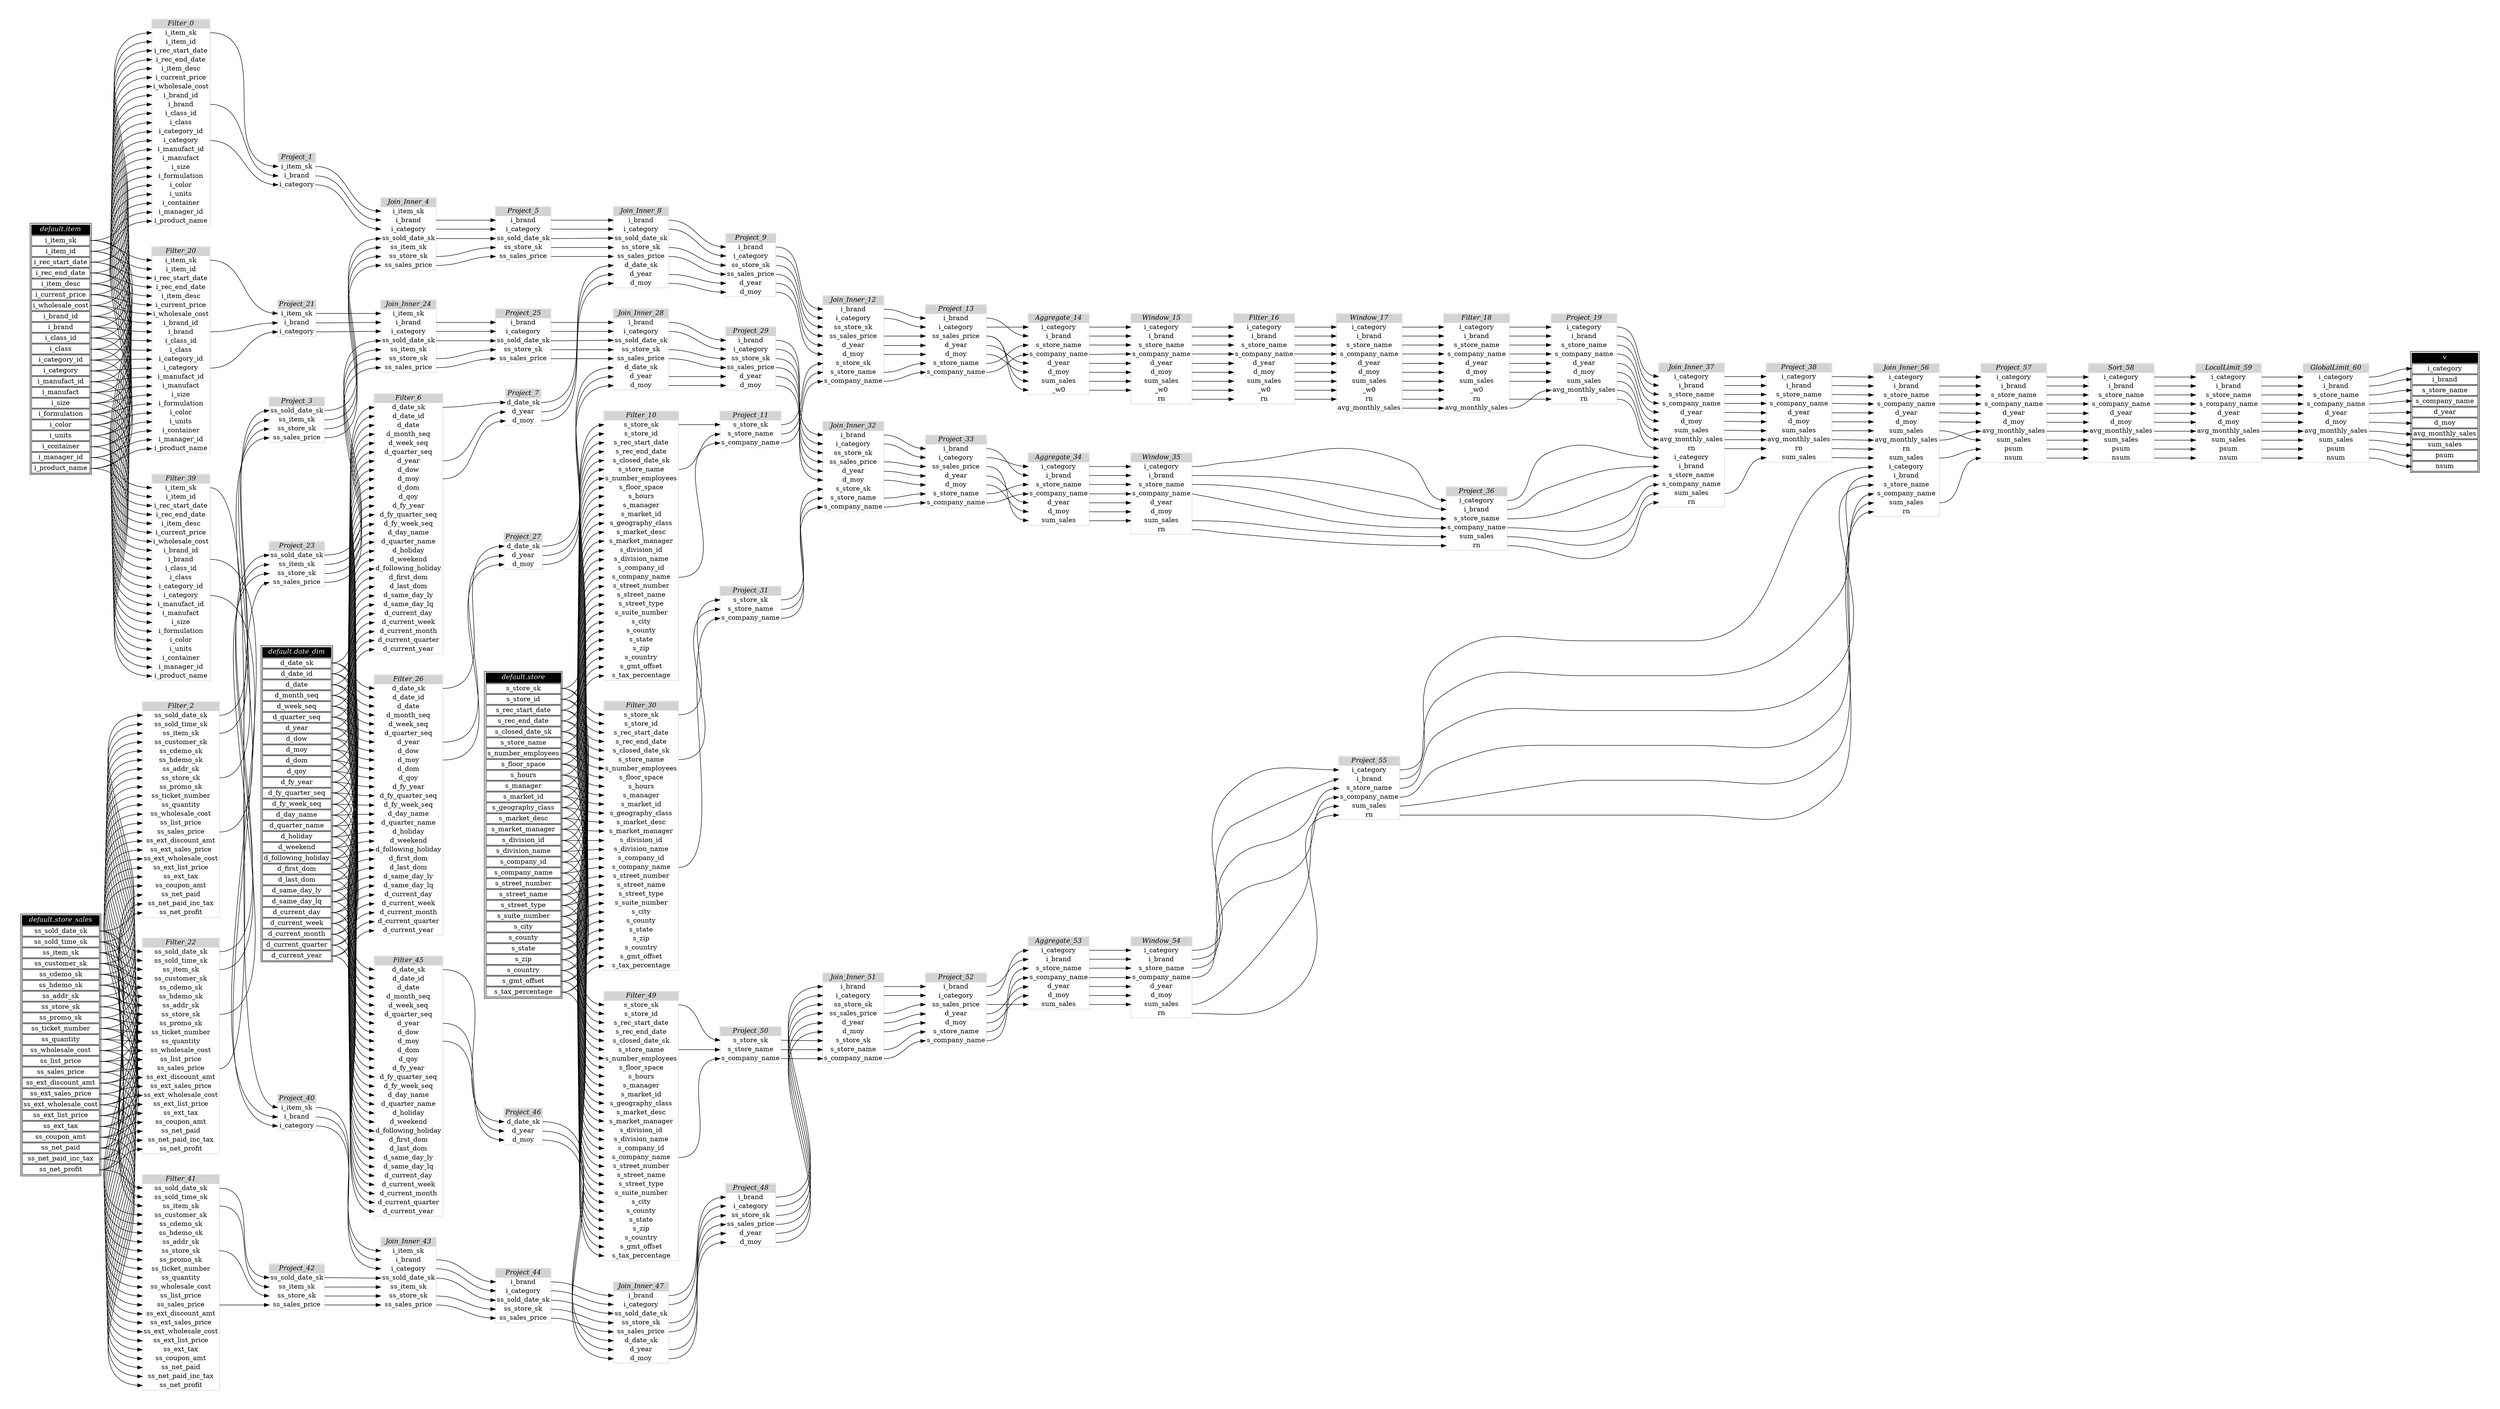 // Automatically generated by TPCDSFlowTestSuite


digraph {
  graph [pad="0.5" nodesep="0.5" ranksep="1" fontname="Helvetica" rankdir=LR];
  node [shape=plaintext]

  
"Aggregate_14" [label=<
<table color="lightgray" border="1" cellborder="0" cellspacing="0">
  <tr><td bgcolor="lightgray" port="nodeName"><i>Aggregate_14</i></td></tr>
  <tr><td port="0">i_category</td></tr>
<tr><td port="1">i_brand</td></tr>
<tr><td port="2">s_store_name</td></tr>
<tr><td port="3">s_company_name</td></tr>
<tr><td port="4">d_year</td></tr>
<tr><td port="5">d_moy</td></tr>
<tr><td port="6">sum_sales</td></tr>
<tr><td port="7">_w0</td></tr>
</table>>];
       

"Aggregate_34" [label=<
<table color="lightgray" border="1" cellborder="0" cellspacing="0">
  <tr><td bgcolor="lightgray" port="nodeName"><i>Aggregate_34</i></td></tr>
  <tr><td port="0">i_category</td></tr>
<tr><td port="1">i_brand</td></tr>
<tr><td port="2">s_store_name</td></tr>
<tr><td port="3">s_company_name</td></tr>
<tr><td port="4">d_year</td></tr>
<tr><td port="5">d_moy</td></tr>
<tr><td port="6">sum_sales</td></tr>
</table>>];
       

"Aggregate_53" [label=<
<table color="lightgray" border="1" cellborder="0" cellspacing="0">
  <tr><td bgcolor="lightgray" port="nodeName"><i>Aggregate_53</i></td></tr>
  <tr><td port="0">i_category</td></tr>
<tr><td port="1">i_brand</td></tr>
<tr><td port="2">s_store_name</td></tr>
<tr><td port="3">s_company_name</td></tr>
<tr><td port="4">d_year</td></tr>
<tr><td port="5">d_moy</td></tr>
<tr><td port="6">sum_sales</td></tr>
</table>>];
       

"Filter_0" [label=<
<table color="lightgray" border="1" cellborder="0" cellspacing="0">
  <tr><td bgcolor="lightgray" port="nodeName"><i>Filter_0</i></td></tr>
  <tr><td port="0">i_item_sk</td></tr>
<tr><td port="1">i_item_id</td></tr>
<tr><td port="2">i_rec_start_date</td></tr>
<tr><td port="3">i_rec_end_date</td></tr>
<tr><td port="4">i_item_desc</td></tr>
<tr><td port="5">i_current_price</td></tr>
<tr><td port="6">i_wholesale_cost</td></tr>
<tr><td port="7">i_brand_id</td></tr>
<tr><td port="8">i_brand</td></tr>
<tr><td port="9">i_class_id</td></tr>
<tr><td port="10">i_class</td></tr>
<tr><td port="11">i_category_id</td></tr>
<tr><td port="12">i_category</td></tr>
<tr><td port="13">i_manufact_id</td></tr>
<tr><td port="14">i_manufact</td></tr>
<tr><td port="15">i_size</td></tr>
<tr><td port="16">i_formulation</td></tr>
<tr><td port="17">i_color</td></tr>
<tr><td port="18">i_units</td></tr>
<tr><td port="19">i_container</td></tr>
<tr><td port="20">i_manager_id</td></tr>
<tr><td port="21">i_product_name</td></tr>
</table>>];
       

"Filter_10" [label=<
<table color="lightgray" border="1" cellborder="0" cellspacing="0">
  <tr><td bgcolor="lightgray" port="nodeName"><i>Filter_10</i></td></tr>
  <tr><td port="0">s_store_sk</td></tr>
<tr><td port="1">s_store_id</td></tr>
<tr><td port="2">s_rec_start_date</td></tr>
<tr><td port="3">s_rec_end_date</td></tr>
<tr><td port="4">s_closed_date_sk</td></tr>
<tr><td port="5">s_store_name</td></tr>
<tr><td port="6">s_number_employees</td></tr>
<tr><td port="7">s_floor_space</td></tr>
<tr><td port="8">s_hours</td></tr>
<tr><td port="9">s_manager</td></tr>
<tr><td port="10">s_market_id</td></tr>
<tr><td port="11">s_geography_class</td></tr>
<tr><td port="12">s_market_desc</td></tr>
<tr><td port="13">s_market_manager</td></tr>
<tr><td port="14">s_division_id</td></tr>
<tr><td port="15">s_division_name</td></tr>
<tr><td port="16">s_company_id</td></tr>
<tr><td port="17">s_company_name</td></tr>
<tr><td port="18">s_street_number</td></tr>
<tr><td port="19">s_street_name</td></tr>
<tr><td port="20">s_street_type</td></tr>
<tr><td port="21">s_suite_number</td></tr>
<tr><td port="22">s_city</td></tr>
<tr><td port="23">s_county</td></tr>
<tr><td port="24">s_state</td></tr>
<tr><td port="25">s_zip</td></tr>
<tr><td port="26">s_country</td></tr>
<tr><td port="27">s_gmt_offset</td></tr>
<tr><td port="28">s_tax_percentage</td></tr>
</table>>];
       

"Filter_16" [label=<
<table color="lightgray" border="1" cellborder="0" cellspacing="0">
  <tr><td bgcolor="lightgray" port="nodeName"><i>Filter_16</i></td></tr>
  <tr><td port="0">i_category</td></tr>
<tr><td port="1">i_brand</td></tr>
<tr><td port="2">s_store_name</td></tr>
<tr><td port="3">s_company_name</td></tr>
<tr><td port="4">d_year</td></tr>
<tr><td port="5">d_moy</td></tr>
<tr><td port="6">sum_sales</td></tr>
<tr><td port="7">_w0</td></tr>
<tr><td port="8">rn</td></tr>
</table>>];
       

"Filter_18" [label=<
<table color="lightgray" border="1" cellborder="0" cellspacing="0">
  <tr><td bgcolor="lightgray" port="nodeName"><i>Filter_18</i></td></tr>
  <tr><td port="0">i_category</td></tr>
<tr><td port="1">i_brand</td></tr>
<tr><td port="2">s_store_name</td></tr>
<tr><td port="3">s_company_name</td></tr>
<tr><td port="4">d_year</td></tr>
<tr><td port="5">d_moy</td></tr>
<tr><td port="6">sum_sales</td></tr>
<tr><td port="7">_w0</td></tr>
<tr><td port="8">rn</td></tr>
<tr><td port="9">avg_monthly_sales</td></tr>
</table>>];
       

"Filter_2" [label=<
<table color="lightgray" border="1" cellborder="0" cellspacing="0">
  <tr><td bgcolor="lightgray" port="nodeName"><i>Filter_2</i></td></tr>
  <tr><td port="0">ss_sold_date_sk</td></tr>
<tr><td port="1">ss_sold_time_sk</td></tr>
<tr><td port="2">ss_item_sk</td></tr>
<tr><td port="3">ss_customer_sk</td></tr>
<tr><td port="4">ss_cdemo_sk</td></tr>
<tr><td port="5">ss_hdemo_sk</td></tr>
<tr><td port="6">ss_addr_sk</td></tr>
<tr><td port="7">ss_store_sk</td></tr>
<tr><td port="8">ss_promo_sk</td></tr>
<tr><td port="9">ss_ticket_number</td></tr>
<tr><td port="10">ss_quantity</td></tr>
<tr><td port="11">ss_wholesale_cost</td></tr>
<tr><td port="12">ss_list_price</td></tr>
<tr><td port="13">ss_sales_price</td></tr>
<tr><td port="14">ss_ext_discount_amt</td></tr>
<tr><td port="15">ss_ext_sales_price</td></tr>
<tr><td port="16">ss_ext_wholesale_cost</td></tr>
<tr><td port="17">ss_ext_list_price</td></tr>
<tr><td port="18">ss_ext_tax</td></tr>
<tr><td port="19">ss_coupon_amt</td></tr>
<tr><td port="20">ss_net_paid</td></tr>
<tr><td port="21">ss_net_paid_inc_tax</td></tr>
<tr><td port="22">ss_net_profit</td></tr>
</table>>];
       

"Filter_20" [label=<
<table color="lightgray" border="1" cellborder="0" cellspacing="0">
  <tr><td bgcolor="lightgray" port="nodeName"><i>Filter_20</i></td></tr>
  <tr><td port="0">i_item_sk</td></tr>
<tr><td port="1">i_item_id</td></tr>
<tr><td port="2">i_rec_start_date</td></tr>
<tr><td port="3">i_rec_end_date</td></tr>
<tr><td port="4">i_item_desc</td></tr>
<tr><td port="5">i_current_price</td></tr>
<tr><td port="6">i_wholesale_cost</td></tr>
<tr><td port="7">i_brand_id</td></tr>
<tr><td port="8">i_brand</td></tr>
<tr><td port="9">i_class_id</td></tr>
<tr><td port="10">i_class</td></tr>
<tr><td port="11">i_category_id</td></tr>
<tr><td port="12">i_category</td></tr>
<tr><td port="13">i_manufact_id</td></tr>
<tr><td port="14">i_manufact</td></tr>
<tr><td port="15">i_size</td></tr>
<tr><td port="16">i_formulation</td></tr>
<tr><td port="17">i_color</td></tr>
<tr><td port="18">i_units</td></tr>
<tr><td port="19">i_container</td></tr>
<tr><td port="20">i_manager_id</td></tr>
<tr><td port="21">i_product_name</td></tr>
</table>>];
       

"Filter_22" [label=<
<table color="lightgray" border="1" cellborder="0" cellspacing="0">
  <tr><td bgcolor="lightgray" port="nodeName"><i>Filter_22</i></td></tr>
  <tr><td port="0">ss_sold_date_sk</td></tr>
<tr><td port="1">ss_sold_time_sk</td></tr>
<tr><td port="2">ss_item_sk</td></tr>
<tr><td port="3">ss_customer_sk</td></tr>
<tr><td port="4">ss_cdemo_sk</td></tr>
<tr><td port="5">ss_hdemo_sk</td></tr>
<tr><td port="6">ss_addr_sk</td></tr>
<tr><td port="7">ss_store_sk</td></tr>
<tr><td port="8">ss_promo_sk</td></tr>
<tr><td port="9">ss_ticket_number</td></tr>
<tr><td port="10">ss_quantity</td></tr>
<tr><td port="11">ss_wholesale_cost</td></tr>
<tr><td port="12">ss_list_price</td></tr>
<tr><td port="13">ss_sales_price</td></tr>
<tr><td port="14">ss_ext_discount_amt</td></tr>
<tr><td port="15">ss_ext_sales_price</td></tr>
<tr><td port="16">ss_ext_wholesale_cost</td></tr>
<tr><td port="17">ss_ext_list_price</td></tr>
<tr><td port="18">ss_ext_tax</td></tr>
<tr><td port="19">ss_coupon_amt</td></tr>
<tr><td port="20">ss_net_paid</td></tr>
<tr><td port="21">ss_net_paid_inc_tax</td></tr>
<tr><td port="22">ss_net_profit</td></tr>
</table>>];
       

"Filter_26" [label=<
<table color="lightgray" border="1" cellborder="0" cellspacing="0">
  <tr><td bgcolor="lightgray" port="nodeName"><i>Filter_26</i></td></tr>
  <tr><td port="0">d_date_sk</td></tr>
<tr><td port="1">d_date_id</td></tr>
<tr><td port="2">d_date</td></tr>
<tr><td port="3">d_month_seq</td></tr>
<tr><td port="4">d_week_seq</td></tr>
<tr><td port="5">d_quarter_seq</td></tr>
<tr><td port="6">d_year</td></tr>
<tr><td port="7">d_dow</td></tr>
<tr><td port="8">d_moy</td></tr>
<tr><td port="9">d_dom</td></tr>
<tr><td port="10">d_qoy</td></tr>
<tr><td port="11">d_fy_year</td></tr>
<tr><td port="12">d_fy_quarter_seq</td></tr>
<tr><td port="13">d_fy_week_seq</td></tr>
<tr><td port="14">d_day_name</td></tr>
<tr><td port="15">d_quarter_name</td></tr>
<tr><td port="16">d_holiday</td></tr>
<tr><td port="17">d_weekend</td></tr>
<tr><td port="18">d_following_holiday</td></tr>
<tr><td port="19">d_first_dom</td></tr>
<tr><td port="20">d_last_dom</td></tr>
<tr><td port="21">d_same_day_ly</td></tr>
<tr><td port="22">d_same_day_lq</td></tr>
<tr><td port="23">d_current_day</td></tr>
<tr><td port="24">d_current_week</td></tr>
<tr><td port="25">d_current_month</td></tr>
<tr><td port="26">d_current_quarter</td></tr>
<tr><td port="27">d_current_year</td></tr>
</table>>];
       

"Filter_30" [label=<
<table color="lightgray" border="1" cellborder="0" cellspacing="0">
  <tr><td bgcolor="lightgray" port="nodeName"><i>Filter_30</i></td></tr>
  <tr><td port="0">s_store_sk</td></tr>
<tr><td port="1">s_store_id</td></tr>
<tr><td port="2">s_rec_start_date</td></tr>
<tr><td port="3">s_rec_end_date</td></tr>
<tr><td port="4">s_closed_date_sk</td></tr>
<tr><td port="5">s_store_name</td></tr>
<tr><td port="6">s_number_employees</td></tr>
<tr><td port="7">s_floor_space</td></tr>
<tr><td port="8">s_hours</td></tr>
<tr><td port="9">s_manager</td></tr>
<tr><td port="10">s_market_id</td></tr>
<tr><td port="11">s_geography_class</td></tr>
<tr><td port="12">s_market_desc</td></tr>
<tr><td port="13">s_market_manager</td></tr>
<tr><td port="14">s_division_id</td></tr>
<tr><td port="15">s_division_name</td></tr>
<tr><td port="16">s_company_id</td></tr>
<tr><td port="17">s_company_name</td></tr>
<tr><td port="18">s_street_number</td></tr>
<tr><td port="19">s_street_name</td></tr>
<tr><td port="20">s_street_type</td></tr>
<tr><td port="21">s_suite_number</td></tr>
<tr><td port="22">s_city</td></tr>
<tr><td port="23">s_county</td></tr>
<tr><td port="24">s_state</td></tr>
<tr><td port="25">s_zip</td></tr>
<tr><td port="26">s_country</td></tr>
<tr><td port="27">s_gmt_offset</td></tr>
<tr><td port="28">s_tax_percentage</td></tr>
</table>>];
       

"Filter_39" [label=<
<table color="lightgray" border="1" cellborder="0" cellspacing="0">
  <tr><td bgcolor="lightgray" port="nodeName"><i>Filter_39</i></td></tr>
  <tr><td port="0">i_item_sk</td></tr>
<tr><td port="1">i_item_id</td></tr>
<tr><td port="2">i_rec_start_date</td></tr>
<tr><td port="3">i_rec_end_date</td></tr>
<tr><td port="4">i_item_desc</td></tr>
<tr><td port="5">i_current_price</td></tr>
<tr><td port="6">i_wholesale_cost</td></tr>
<tr><td port="7">i_brand_id</td></tr>
<tr><td port="8">i_brand</td></tr>
<tr><td port="9">i_class_id</td></tr>
<tr><td port="10">i_class</td></tr>
<tr><td port="11">i_category_id</td></tr>
<tr><td port="12">i_category</td></tr>
<tr><td port="13">i_manufact_id</td></tr>
<tr><td port="14">i_manufact</td></tr>
<tr><td port="15">i_size</td></tr>
<tr><td port="16">i_formulation</td></tr>
<tr><td port="17">i_color</td></tr>
<tr><td port="18">i_units</td></tr>
<tr><td port="19">i_container</td></tr>
<tr><td port="20">i_manager_id</td></tr>
<tr><td port="21">i_product_name</td></tr>
</table>>];
       

"Filter_41" [label=<
<table color="lightgray" border="1" cellborder="0" cellspacing="0">
  <tr><td bgcolor="lightgray" port="nodeName"><i>Filter_41</i></td></tr>
  <tr><td port="0">ss_sold_date_sk</td></tr>
<tr><td port="1">ss_sold_time_sk</td></tr>
<tr><td port="2">ss_item_sk</td></tr>
<tr><td port="3">ss_customer_sk</td></tr>
<tr><td port="4">ss_cdemo_sk</td></tr>
<tr><td port="5">ss_hdemo_sk</td></tr>
<tr><td port="6">ss_addr_sk</td></tr>
<tr><td port="7">ss_store_sk</td></tr>
<tr><td port="8">ss_promo_sk</td></tr>
<tr><td port="9">ss_ticket_number</td></tr>
<tr><td port="10">ss_quantity</td></tr>
<tr><td port="11">ss_wholesale_cost</td></tr>
<tr><td port="12">ss_list_price</td></tr>
<tr><td port="13">ss_sales_price</td></tr>
<tr><td port="14">ss_ext_discount_amt</td></tr>
<tr><td port="15">ss_ext_sales_price</td></tr>
<tr><td port="16">ss_ext_wholesale_cost</td></tr>
<tr><td port="17">ss_ext_list_price</td></tr>
<tr><td port="18">ss_ext_tax</td></tr>
<tr><td port="19">ss_coupon_amt</td></tr>
<tr><td port="20">ss_net_paid</td></tr>
<tr><td port="21">ss_net_paid_inc_tax</td></tr>
<tr><td port="22">ss_net_profit</td></tr>
</table>>];
       

"Filter_45" [label=<
<table color="lightgray" border="1" cellborder="0" cellspacing="0">
  <tr><td bgcolor="lightgray" port="nodeName"><i>Filter_45</i></td></tr>
  <tr><td port="0">d_date_sk</td></tr>
<tr><td port="1">d_date_id</td></tr>
<tr><td port="2">d_date</td></tr>
<tr><td port="3">d_month_seq</td></tr>
<tr><td port="4">d_week_seq</td></tr>
<tr><td port="5">d_quarter_seq</td></tr>
<tr><td port="6">d_year</td></tr>
<tr><td port="7">d_dow</td></tr>
<tr><td port="8">d_moy</td></tr>
<tr><td port="9">d_dom</td></tr>
<tr><td port="10">d_qoy</td></tr>
<tr><td port="11">d_fy_year</td></tr>
<tr><td port="12">d_fy_quarter_seq</td></tr>
<tr><td port="13">d_fy_week_seq</td></tr>
<tr><td port="14">d_day_name</td></tr>
<tr><td port="15">d_quarter_name</td></tr>
<tr><td port="16">d_holiday</td></tr>
<tr><td port="17">d_weekend</td></tr>
<tr><td port="18">d_following_holiday</td></tr>
<tr><td port="19">d_first_dom</td></tr>
<tr><td port="20">d_last_dom</td></tr>
<tr><td port="21">d_same_day_ly</td></tr>
<tr><td port="22">d_same_day_lq</td></tr>
<tr><td port="23">d_current_day</td></tr>
<tr><td port="24">d_current_week</td></tr>
<tr><td port="25">d_current_month</td></tr>
<tr><td port="26">d_current_quarter</td></tr>
<tr><td port="27">d_current_year</td></tr>
</table>>];
       

"Filter_49" [label=<
<table color="lightgray" border="1" cellborder="0" cellspacing="0">
  <tr><td bgcolor="lightgray" port="nodeName"><i>Filter_49</i></td></tr>
  <tr><td port="0">s_store_sk</td></tr>
<tr><td port="1">s_store_id</td></tr>
<tr><td port="2">s_rec_start_date</td></tr>
<tr><td port="3">s_rec_end_date</td></tr>
<tr><td port="4">s_closed_date_sk</td></tr>
<tr><td port="5">s_store_name</td></tr>
<tr><td port="6">s_number_employees</td></tr>
<tr><td port="7">s_floor_space</td></tr>
<tr><td port="8">s_hours</td></tr>
<tr><td port="9">s_manager</td></tr>
<tr><td port="10">s_market_id</td></tr>
<tr><td port="11">s_geography_class</td></tr>
<tr><td port="12">s_market_desc</td></tr>
<tr><td port="13">s_market_manager</td></tr>
<tr><td port="14">s_division_id</td></tr>
<tr><td port="15">s_division_name</td></tr>
<tr><td port="16">s_company_id</td></tr>
<tr><td port="17">s_company_name</td></tr>
<tr><td port="18">s_street_number</td></tr>
<tr><td port="19">s_street_name</td></tr>
<tr><td port="20">s_street_type</td></tr>
<tr><td port="21">s_suite_number</td></tr>
<tr><td port="22">s_city</td></tr>
<tr><td port="23">s_county</td></tr>
<tr><td port="24">s_state</td></tr>
<tr><td port="25">s_zip</td></tr>
<tr><td port="26">s_country</td></tr>
<tr><td port="27">s_gmt_offset</td></tr>
<tr><td port="28">s_tax_percentage</td></tr>
</table>>];
       

"Filter_6" [label=<
<table color="lightgray" border="1" cellborder="0" cellspacing="0">
  <tr><td bgcolor="lightgray" port="nodeName"><i>Filter_6</i></td></tr>
  <tr><td port="0">d_date_sk</td></tr>
<tr><td port="1">d_date_id</td></tr>
<tr><td port="2">d_date</td></tr>
<tr><td port="3">d_month_seq</td></tr>
<tr><td port="4">d_week_seq</td></tr>
<tr><td port="5">d_quarter_seq</td></tr>
<tr><td port="6">d_year</td></tr>
<tr><td port="7">d_dow</td></tr>
<tr><td port="8">d_moy</td></tr>
<tr><td port="9">d_dom</td></tr>
<tr><td port="10">d_qoy</td></tr>
<tr><td port="11">d_fy_year</td></tr>
<tr><td port="12">d_fy_quarter_seq</td></tr>
<tr><td port="13">d_fy_week_seq</td></tr>
<tr><td port="14">d_day_name</td></tr>
<tr><td port="15">d_quarter_name</td></tr>
<tr><td port="16">d_holiday</td></tr>
<tr><td port="17">d_weekend</td></tr>
<tr><td port="18">d_following_holiday</td></tr>
<tr><td port="19">d_first_dom</td></tr>
<tr><td port="20">d_last_dom</td></tr>
<tr><td port="21">d_same_day_ly</td></tr>
<tr><td port="22">d_same_day_lq</td></tr>
<tr><td port="23">d_current_day</td></tr>
<tr><td port="24">d_current_week</td></tr>
<tr><td port="25">d_current_month</td></tr>
<tr><td port="26">d_current_quarter</td></tr>
<tr><td port="27">d_current_year</td></tr>
</table>>];
       

"GlobalLimit_60" [label=<
<table color="lightgray" border="1" cellborder="0" cellspacing="0">
  <tr><td bgcolor="lightgray" port="nodeName"><i>GlobalLimit_60</i></td></tr>
  <tr><td port="0">i_category</td></tr>
<tr><td port="1">i_brand</td></tr>
<tr><td port="2">s_store_name</td></tr>
<tr><td port="3">s_company_name</td></tr>
<tr><td port="4">d_year</td></tr>
<tr><td port="5">d_moy</td></tr>
<tr><td port="6">avg_monthly_sales</td></tr>
<tr><td port="7">sum_sales</td></tr>
<tr><td port="8">psum</td></tr>
<tr><td port="9">nsum</td></tr>
</table>>];
       

"Join_Inner_12" [label=<
<table color="lightgray" border="1" cellborder="0" cellspacing="0">
  <tr><td bgcolor="lightgray" port="nodeName"><i>Join_Inner_12</i></td></tr>
  <tr><td port="0">i_brand</td></tr>
<tr><td port="1">i_category</td></tr>
<tr><td port="2">ss_store_sk</td></tr>
<tr><td port="3">ss_sales_price</td></tr>
<tr><td port="4">d_year</td></tr>
<tr><td port="5">d_moy</td></tr>
<tr><td port="6">s_store_sk</td></tr>
<tr><td port="7">s_store_name</td></tr>
<tr><td port="8">s_company_name</td></tr>
</table>>];
       

"Join_Inner_24" [label=<
<table color="lightgray" border="1" cellborder="0" cellspacing="0">
  <tr><td bgcolor="lightgray" port="nodeName"><i>Join_Inner_24</i></td></tr>
  <tr><td port="0">i_item_sk</td></tr>
<tr><td port="1">i_brand</td></tr>
<tr><td port="2">i_category</td></tr>
<tr><td port="3">ss_sold_date_sk</td></tr>
<tr><td port="4">ss_item_sk</td></tr>
<tr><td port="5">ss_store_sk</td></tr>
<tr><td port="6">ss_sales_price</td></tr>
</table>>];
       

"Join_Inner_28" [label=<
<table color="lightgray" border="1" cellborder="0" cellspacing="0">
  <tr><td bgcolor="lightgray" port="nodeName"><i>Join_Inner_28</i></td></tr>
  <tr><td port="0">i_brand</td></tr>
<tr><td port="1">i_category</td></tr>
<tr><td port="2">ss_sold_date_sk</td></tr>
<tr><td port="3">ss_store_sk</td></tr>
<tr><td port="4">ss_sales_price</td></tr>
<tr><td port="5">d_date_sk</td></tr>
<tr><td port="6">d_year</td></tr>
<tr><td port="7">d_moy</td></tr>
</table>>];
       

"Join_Inner_32" [label=<
<table color="lightgray" border="1" cellborder="0" cellspacing="0">
  <tr><td bgcolor="lightgray" port="nodeName"><i>Join_Inner_32</i></td></tr>
  <tr><td port="0">i_brand</td></tr>
<tr><td port="1">i_category</td></tr>
<tr><td port="2">ss_store_sk</td></tr>
<tr><td port="3">ss_sales_price</td></tr>
<tr><td port="4">d_year</td></tr>
<tr><td port="5">d_moy</td></tr>
<tr><td port="6">s_store_sk</td></tr>
<tr><td port="7">s_store_name</td></tr>
<tr><td port="8">s_company_name</td></tr>
</table>>];
       

"Join_Inner_37" [label=<
<table color="lightgray" border="1" cellborder="0" cellspacing="0">
  <tr><td bgcolor="lightgray" port="nodeName"><i>Join_Inner_37</i></td></tr>
  <tr><td port="0">i_category</td></tr>
<tr><td port="1">i_brand</td></tr>
<tr><td port="2">s_store_name</td></tr>
<tr><td port="3">s_company_name</td></tr>
<tr><td port="4">d_year</td></tr>
<tr><td port="5">d_moy</td></tr>
<tr><td port="6">sum_sales</td></tr>
<tr><td port="7">avg_monthly_sales</td></tr>
<tr><td port="8">rn</td></tr>
<tr><td port="9">i_category</td></tr>
<tr><td port="10">i_brand</td></tr>
<tr><td port="11">s_store_name</td></tr>
<tr><td port="12">s_company_name</td></tr>
<tr><td port="13">sum_sales</td></tr>
<tr><td port="14">rn</td></tr>
</table>>];
       

"Join_Inner_4" [label=<
<table color="lightgray" border="1" cellborder="0" cellspacing="0">
  <tr><td bgcolor="lightgray" port="nodeName"><i>Join_Inner_4</i></td></tr>
  <tr><td port="0">i_item_sk</td></tr>
<tr><td port="1">i_brand</td></tr>
<tr><td port="2">i_category</td></tr>
<tr><td port="3">ss_sold_date_sk</td></tr>
<tr><td port="4">ss_item_sk</td></tr>
<tr><td port="5">ss_store_sk</td></tr>
<tr><td port="6">ss_sales_price</td></tr>
</table>>];
       

"Join_Inner_43" [label=<
<table color="lightgray" border="1" cellborder="0" cellspacing="0">
  <tr><td bgcolor="lightgray" port="nodeName"><i>Join_Inner_43</i></td></tr>
  <tr><td port="0">i_item_sk</td></tr>
<tr><td port="1">i_brand</td></tr>
<tr><td port="2">i_category</td></tr>
<tr><td port="3">ss_sold_date_sk</td></tr>
<tr><td port="4">ss_item_sk</td></tr>
<tr><td port="5">ss_store_sk</td></tr>
<tr><td port="6">ss_sales_price</td></tr>
</table>>];
       

"Join_Inner_47" [label=<
<table color="lightgray" border="1" cellborder="0" cellspacing="0">
  <tr><td bgcolor="lightgray" port="nodeName"><i>Join_Inner_47</i></td></tr>
  <tr><td port="0">i_brand</td></tr>
<tr><td port="1">i_category</td></tr>
<tr><td port="2">ss_sold_date_sk</td></tr>
<tr><td port="3">ss_store_sk</td></tr>
<tr><td port="4">ss_sales_price</td></tr>
<tr><td port="5">d_date_sk</td></tr>
<tr><td port="6">d_year</td></tr>
<tr><td port="7">d_moy</td></tr>
</table>>];
       

"Join_Inner_51" [label=<
<table color="lightgray" border="1" cellborder="0" cellspacing="0">
  <tr><td bgcolor="lightgray" port="nodeName"><i>Join_Inner_51</i></td></tr>
  <tr><td port="0">i_brand</td></tr>
<tr><td port="1">i_category</td></tr>
<tr><td port="2">ss_store_sk</td></tr>
<tr><td port="3">ss_sales_price</td></tr>
<tr><td port="4">d_year</td></tr>
<tr><td port="5">d_moy</td></tr>
<tr><td port="6">s_store_sk</td></tr>
<tr><td port="7">s_store_name</td></tr>
<tr><td port="8">s_company_name</td></tr>
</table>>];
       

"Join_Inner_56" [label=<
<table color="lightgray" border="1" cellborder="0" cellspacing="0">
  <tr><td bgcolor="lightgray" port="nodeName"><i>Join_Inner_56</i></td></tr>
  <tr><td port="0">i_category</td></tr>
<tr><td port="1">i_brand</td></tr>
<tr><td port="2">s_store_name</td></tr>
<tr><td port="3">s_company_name</td></tr>
<tr><td port="4">d_year</td></tr>
<tr><td port="5">d_moy</td></tr>
<tr><td port="6">sum_sales</td></tr>
<tr><td port="7">avg_monthly_sales</td></tr>
<tr><td port="8">rn</td></tr>
<tr><td port="9">sum_sales</td></tr>
<tr><td port="10">i_category</td></tr>
<tr><td port="11">i_brand</td></tr>
<tr><td port="12">s_store_name</td></tr>
<tr><td port="13">s_company_name</td></tr>
<tr><td port="14">sum_sales</td></tr>
<tr><td port="15">rn</td></tr>
</table>>];
       

"Join_Inner_8" [label=<
<table color="lightgray" border="1" cellborder="0" cellspacing="0">
  <tr><td bgcolor="lightgray" port="nodeName"><i>Join_Inner_8</i></td></tr>
  <tr><td port="0">i_brand</td></tr>
<tr><td port="1">i_category</td></tr>
<tr><td port="2">ss_sold_date_sk</td></tr>
<tr><td port="3">ss_store_sk</td></tr>
<tr><td port="4">ss_sales_price</td></tr>
<tr><td port="5">d_date_sk</td></tr>
<tr><td port="6">d_year</td></tr>
<tr><td port="7">d_moy</td></tr>
</table>>];
       

"LocalLimit_59" [label=<
<table color="lightgray" border="1" cellborder="0" cellspacing="0">
  <tr><td bgcolor="lightgray" port="nodeName"><i>LocalLimit_59</i></td></tr>
  <tr><td port="0">i_category</td></tr>
<tr><td port="1">i_brand</td></tr>
<tr><td port="2">s_store_name</td></tr>
<tr><td port="3">s_company_name</td></tr>
<tr><td port="4">d_year</td></tr>
<tr><td port="5">d_moy</td></tr>
<tr><td port="6">avg_monthly_sales</td></tr>
<tr><td port="7">sum_sales</td></tr>
<tr><td port="8">psum</td></tr>
<tr><td port="9">nsum</td></tr>
</table>>];
       

"Project_1" [label=<
<table color="lightgray" border="1" cellborder="0" cellspacing="0">
  <tr><td bgcolor="lightgray" port="nodeName"><i>Project_1</i></td></tr>
  <tr><td port="0">i_item_sk</td></tr>
<tr><td port="1">i_brand</td></tr>
<tr><td port="2">i_category</td></tr>
</table>>];
       

"Project_11" [label=<
<table color="lightgray" border="1" cellborder="0" cellspacing="0">
  <tr><td bgcolor="lightgray" port="nodeName"><i>Project_11</i></td></tr>
  <tr><td port="0">s_store_sk</td></tr>
<tr><td port="1">s_store_name</td></tr>
<tr><td port="2">s_company_name</td></tr>
</table>>];
       

"Project_13" [label=<
<table color="lightgray" border="1" cellborder="0" cellspacing="0">
  <tr><td bgcolor="lightgray" port="nodeName"><i>Project_13</i></td></tr>
  <tr><td port="0">i_brand</td></tr>
<tr><td port="1">i_category</td></tr>
<tr><td port="2">ss_sales_price</td></tr>
<tr><td port="3">d_year</td></tr>
<tr><td port="4">d_moy</td></tr>
<tr><td port="5">s_store_name</td></tr>
<tr><td port="6">s_company_name</td></tr>
</table>>];
       

"Project_19" [label=<
<table color="lightgray" border="1" cellborder="0" cellspacing="0">
  <tr><td bgcolor="lightgray" port="nodeName"><i>Project_19</i></td></tr>
  <tr><td port="0">i_category</td></tr>
<tr><td port="1">i_brand</td></tr>
<tr><td port="2">s_store_name</td></tr>
<tr><td port="3">s_company_name</td></tr>
<tr><td port="4">d_year</td></tr>
<tr><td port="5">d_moy</td></tr>
<tr><td port="6">sum_sales</td></tr>
<tr><td port="7">avg_monthly_sales</td></tr>
<tr><td port="8">rn</td></tr>
</table>>];
       

"Project_21" [label=<
<table color="lightgray" border="1" cellborder="0" cellspacing="0">
  <tr><td bgcolor="lightgray" port="nodeName"><i>Project_21</i></td></tr>
  <tr><td port="0">i_item_sk</td></tr>
<tr><td port="1">i_brand</td></tr>
<tr><td port="2">i_category</td></tr>
</table>>];
       

"Project_23" [label=<
<table color="lightgray" border="1" cellborder="0" cellspacing="0">
  <tr><td bgcolor="lightgray" port="nodeName"><i>Project_23</i></td></tr>
  <tr><td port="0">ss_sold_date_sk</td></tr>
<tr><td port="1">ss_item_sk</td></tr>
<tr><td port="2">ss_store_sk</td></tr>
<tr><td port="3">ss_sales_price</td></tr>
</table>>];
       

"Project_25" [label=<
<table color="lightgray" border="1" cellborder="0" cellspacing="0">
  <tr><td bgcolor="lightgray" port="nodeName"><i>Project_25</i></td></tr>
  <tr><td port="0">i_brand</td></tr>
<tr><td port="1">i_category</td></tr>
<tr><td port="2">ss_sold_date_sk</td></tr>
<tr><td port="3">ss_store_sk</td></tr>
<tr><td port="4">ss_sales_price</td></tr>
</table>>];
       

"Project_27" [label=<
<table color="lightgray" border="1" cellborder="0" cellspacing="0">
  <tr><td bgcolor="lightgray" port="nodeName"><i>Project_27</i></td></tr>
  <tr><td port="0">d_date_sk</td></tr>
<tr><td port="1">d_year</td></tr>
<tr><td port="2">d_moy</td></tr>
</table>>];
       

"Project_29" [label=<
<table color="lightgray" border="1" cellborder="0" cellspacing="0">
  <tr><td bgcolor="lightgray" port="nodeName"><i>Project_29</i></td></tr>
  <tr><td port="0">i_brand</td></tr>
<tr><td port="1">i_category</td></tr>
<tr><td port="2">ss_store_sk</td></tr>
<tr><td port="3">ss_sales_price</td></tr>
<tr><td port="4">d_year</td></tr>
<tr><td port="5">d_moy</td></tr>
</table>>];
       

"Project_3" [label=<
<table color="lightgray" border="1" cellborder="0" cellspacing="0">
  <tr><td bgcolor="lightgray" port="nodeName"><i>Project_3</i></td></tr>
  <tr><td port="0">ss_sold_date_sk</td></tr>
<tr><td port="1">ss_item_sk</td></tr>
<tr><td port="2">ss_store_sk</td></tr>
<tr><td port="3">ss_sales_price</td></tr>
</table>>];
       

"Project_31" [label=<
<table color="lightgray" border="1" cellborder="0" cellspacing="0">
  <tr><td bgcolor="lightgray" port="nodeName"><i>Project_31</i></td></tr>
  <tr><td port="0">s_store_sk</td></tr>
<tr><td port="1">s_store_name</td></tr>
<tr><td port="2">s_company_name</td></tr>
</table>>];
       

"Project_33" [label=<
<table color="lightgray" border="1" cellborder="0" cellspacing="0">
  <tr><td bgcolor="lightgray" port="nodeName"><i>Project_33</i></td></tr>
  <tr><td port="0">i_brand</td></tr>
<tr><td port="1">i_category</td></tr>
<tr><td port="2">ss_sales_price</td></tr>
<tr><td port="3">d_year</td></tr>
<tr><td port="4">d_moy</td></tr>
<tr><td port="5">s_store_name</td></tr>
<tr><td port="6">s_company_name</td></tr>
</table>>];
       

"Project_36" [label=<
<table color="lightgray" border="1" cellborder="0" cellspacing="0">
  <tr><td bgcolor="lightgray" port="nodeName"><i>Project_36</i></td></tr>
  <tr><td port="0">i_category</td></tr>
<tr><td port="1">i_brand</td></tr>
<tr><td port="2">s_store_name</td></tr>
<tr><td port="3">s_company_name</td></tr>
<tr><td port="4">sum_sales</td></tr>
<tr><td port="5">rn</td></tr>
</table>>];
       

"Project_38" [label=<
<table color="lightgray" border="1" cellborder="0" cellspacing="0">
  <tr><td bgcolor="lightgray" port="nodeName"><i>Project_38</i></td></tr>
  <tr><td port="0">i_category</td></tr>
<tr><td port="1">i_brand</td></tr>
<tr><td port="2">s_store_name</td></tr>
<tr><td port="3">s_company_name</td></tr>
<tr><td port="4">d_year</td></tr>
<tr><td port="5">d_moy</td></tr>
<tr><td port="6">sum_sales</td></tr>
<tr><td port="7">avg_monthly_sales</td></tr>
<tr><td port="8">rn</td></tr>
<tr><td port="9">sum_sales</td></tr>
</table>>];
       

"Project_40" [label=<
<table color="lightgray" border="1" cellborder="0" cellspacing="0">
  <tr><td bgcolor="lightgray" port="nodeName"><i>Project_40</i></td></tr>
  <tr><td port="0">i_item_sk</td></tr>
<tr><td port="1">i_brand</td></tr>
<tr><td port="2">i_category</td></tr>
</table>>];
       

"Project_42" [label=<
<table color="lightgray" border="1" cellborder="0" cellspacing="0">
  <tr><td bgcolor="lightgray" port="nodeName"><i>Project_42</i></td></tr>
  <tr><td port="0">ss_sold_date_sk</td></tr>
<tr><td port="1">ss_item_sk</td></tr>
<tr><td port="2">ss_store_sk</td></tr>
<tr><td port="3">ss_sales_price</td></tr>
</table>>];
       

"Project_44" [label=<
<table color="lightgray" border="1" cellborder="0" cellspacing="0">
  <tr><td bgcolor="lightgray" port="nodeName"><i>Project_44</i></td></tr>
  <tr><td port="0">i_brand</td></tr>
<tr><td port="1">i_category</td></tr>
<tr><td port="2">ss_sold_date_sk</td></tr>
<tr><td port="3">ss_store_sk</td></tr>
<tr><td port="4">ss_sales_price</td></tr>
</table>>];
       

"Project_46" [label=<
<table color="lightgray" border="1" cellborder="0" cellspacing="0">
  <tr><td bgcolor="lightgray" port="nodeName"><i>Project_46</i></td></tr>
  <tr><td port="0">d_date_sk</td></tr>
<tr><td port="1">d_year</td></tr>
<tr><td port="2">d_moy</td></tr>
</table>>];
       

"Project_48" [label=<
<table color="lightgray" border="1" cellborder="0" cellspacing="0">
  <tr><td bgcolor="lightgray" port="nodeName"><i>Project_48</i></td></tr>
  <tr><td port="0">i_brand</td></tr>
<tr><td port="1">i_category</td></tr>
<tr><td port="2">ss_store_sk</td></tr>
<tr><td port="3">ss_sales_price</td></tr>
<tr><td port="4">d_year</td></tr>
<tr><td port="5">d_moy</td></tr>
</table>>];
       

"Project_5" [label=<
<table color="lightgray" border="1" cellborder="0" cellspacing="0">
  <tr><td bgcolor="lightgray" port="nodeName"><i>Project_5</i></td></tr>
  <tr><td port="0">i_brand</td></tr>
<tr><td port="1">i_category</td></tr>
<tr><td port="2">ss_sold_date_sk</td></tr>
<tr><td port="3">ss_store_sk</td></tr>
<tr><td port="4">ss_sales_price</td></tr>
</table>>];
       

"Project_50" [label=<
<table color="lightgray" border="1" cellborder="0" cellspacing="0">
  <tr><td bgcolor="lightgray" port="nodeName"><i>Project_50</i></td></tr>
  <tr><td port="0">s_store_sk</td></tr>
<tr><td port="1">s_store_name</td></tr>
<tr><td port="2">s_company_name</td></tr>
</table>>];
       

"Project_52" [label=<
<table color="lightgray" border="1" cellborder="0" cellspacing="0">
  <tr><td bgcolor="lightgray" port="nodeName"><i>Project_52</i></td></tr>
  <tr><td port="0">i_brand</td></tr>
<tr><td port="1">i_category</td></tr>
<tr><td port="2">ss_sales_price</td></tr>
<tr><td port="3">d_year</td></tr>
<tr><td port="4">d_moy</td></tr>
<tr><td port="5">s_store_name</td></tr>
<tr><td port="6">s_company_name</td></tr>
</table>>];
       

"Project_55" [label=<
<table color="lightgray" border="1" cellborder="0" cellspacing="0">
  <tr><td bgcolor="lightgray" port="nodeName"><i>Project_55</i></td></tr>
  <tr><td port="0">i_category</td></tr>
<tr><td port="1">i_brand</td></tr>
<tr><td port="2">s_store_name</td></tr>
<tr><td port="3">s_company_name</td></tr>
<tr><td port="4">sum_sales</td></tr>
<tr><td port="5">rn</td></tr>
</table>>];
       

"Project_57" [label=<
<table color="lightgray" border="1" cellborder="0" cellspacing="0">
  <tr><td bgcolor="lightgray" port="nodeName"><i>Project_57</i></td></tr>
  <tr><td port="0">i_category</td></tr>
<tr><td port="1">i_brand</td></tr>
<tr><td port="2">s_store_name</td></tr>
<tr><td port="3">s_company_name</td></tr>
<tr><td port="4">d_year</td></tr>
<tr><td port="5">d_moy</td></tr>
<tr><td port="6">avg_monthly_sales</td></tr>
<tr><td port="7">sum_sales</td></tr>
<tr><td port="8">psum</td></tr>
<tr><td port="9">nsum</td></tr>
</table>>];
       

"Project_7" [label=<
<table color="lightgray" border="1" cellborder="0" cellspacing="0">
  <tr><td bgcolor="lightgray" port="nodeName"><i>Project_7</i></td></tr>
  <tr><td port="0">d_date_sk</td></tr>
<tr><td port="1">d_year</td></tr>
<tr><td port="2">d_moy</td></tr>
</table>>];
       

"Project_9" [label=<
<table color="lightgray" border="1" cellborder="0" cellspacing="0">
  <tr><td bgcolor="lightgray" port="nodeName"><i>Project_9</i></td></tr>
  <tr><td port="0">i_brand</td></tr>
<tr><td port="1">i_category</td></tr>
<tr><td port="2">ss_store_sk</td></tr>
<tr><td port="3">ss_sales_price</td></tr>
<tr><td port="4">d_year</td></tr>
<tr><td port="5">d_moy</td></tr>
</table>>];
       

"Sort_58" [label=<
<table color="lightgray" border="1" cellborder="0" cellspacing="0">
  <tr><td bgcolor="lightgray" port="nodeName"><i>Sort_58</i></td></tr>
  <tr><td port="0">i_category</td></tr>
<tr><td port="1">i_brand</td></tr>
<tr><td port="2">s_store_name</td></tr>
<tr><td port="3">s_company_name</td></tr>
<tr><td port="4">d_year</td></tr>
<tr><td port="5">d_moy</td></tr>
<tr><td port="6">avg_monthly_sales</td></tr>
<tr><td port="7">sum_sales</td></tr>
<tr><td port="8">psum</td></tr>
<tr><td port="9">nsum</td></tr>
</table>>];
       

"Window_15" [label=<
<table color="lightgray" border="1" cellborder="0" cellspacing="0">
  <tr><td bgcolor="lightgray" port="nodeName"><i>Window_15</i></td></tr>
  <tr><td port="0">i_category</td></tr>
<tr><td port="1">i_brand</td></tr>
<tr><td port="2">s_store_name</td></tr>
<tr><td port="3">s_company_name</td></tr>
<tr><td port="4">d_year</td></tr>
<tr><td port="5">d_moy</td></tr>
<tr><td port="6">sum_sales</td></tr>
<tr><td port="7">_w0</td></tr>
<tr><td port="8">rn</td></tr>
</table>>];
       

"Window_17" [label=<
<table color="lightgray" border="1" cellborder="0" cellspacing="0">
  <tr><td bgcolor="lightgray" port="nodeName"><i>Window_17</i></td></tr>
  <tr><td port="0">i_category</td></tr>
<tr><td port="1">i_brand</td></tr>
<tr><td port="2">s_store_name</td></tr>
<tr><td port="3">s_company_name</td></tr>
<tr><td port="4">d_year</td></tr>
<tr><td port="5">d_moy</td></tr>
<tr><td port="6">sum_sales</td></tr>
<tr><td port="7">_w0</td></tr>
<tr><td port="8">rn</td></tr>
<tr><td port="9">avg_monthly_sales</td></tr>
</table>>];
       

"Window_35" [label=<
<table color="lightgray" border="1" cellborder="0" cellspacing="0">
  <tr><td bgcolor="lightgray" port="nodeName"><i>Window_35</i></td></tr>
  <tr><td port="0">i_category</td></tr>
<tr><td port="1">i_brand</td></tr>
<tr><td port="2">s_store_name</td></tr>
<tr><td port="3">s_company_name</td></tr>
<tr><td port="4">d_year</td></tr>
<tr><td port="5">d_moy</td></tr>
<tr><td port="6">sum_sales</td></tr>
<tr><td port="7">rn</td></tr>
</table>>];
       

"Window_54" [label=<
<table color="lightgray" border="1" cellborder="0" cellspacing="0">
  <tr><td bgcolor="lightgray" port="nodeName"><i>Window_54</i></td></tr>
  <tr><td port="0">i_category</td></tr>
<tr><td port="1">i_brand</td></tr>
<tr><td port="2">s_store_name</td></tr>
<tr><td port="3">s_company_name</td></tr>
<tr><td port="4">d_year</td></tr>
<tr><td port="5">d_moy</td></tr>
<tr><td port="6">sum_sales</td></tr>
<tr><td port="7">rn</td></tr>
</table>>];
       

"default.date_dim" [color="black" label=<
<table>
  <tr><td bgcolor="black" port="nodeName"><i><font color="white">default.date_dim</font></i></td></tr>
  <tr><td port="0">d_date_sk</td></tr>
<tr><td port="1">d_date_id</td></tr>
<tr><td port="2">d_date</td></tr>
<tr><td port="3">d_month_seq</td></tr>
<tr><td port="4">d_week_seq</td></tr>
<tr><td port="5">d_quarter_seq</td></tr>
<tr><td port="6">d_year</td></tr>
<tr><td port="7">d_dow</td></tr>
<tr><td port="8">d_moy</td></tr>
<tr><td port="9">d_dom</td></tr>
<tr><td port="10">d_qoy</td></tr>
<tr><td port="11">d_fy_year</td></tr>
<tr><td port="12">d_fy_quarter_seq</td></tr>
<tr><td port="13">d_fy_week_seq</td></tr>
<tr><td port="14">d_day_name</td></tr>
<tr><td port="15">d_quarter_name</td></tr>
<tr><td port="16">d_holiday</td></tr>
<tr><td port="17">d_weekend</td></tr>
<tr><td port="18">d_following_holiday</td></tr>
<tr><td port="19">d_first_dom</td></tr>
<tr><td port="20">d_last_dom</td></tr>
<tr><td port="21">d_same_day_ly</td></tr>
<tr><td port="22">d_same_day_lq</td></tr>
<tr><td port="23">d_current_day</td></tr>
<tr><td port="24">d_current_week</td></tr>
<tr><td port="25">d_current_month</td></tr>
<tr><td port="26">d_current_quarter</td></tr>
<tr><td port="27">d_current_year</td></tr>
</table>>];
       

"default.item" [color="black" label=<
<table>
  <tr><td bgcolor="black" port="nodeName"><i><font color="white">default.item</font></i></td></tr>
  <tr><td port="0">i_item_sk</td></tr>
<tr><td port="1">i_item_id</td></tr>
<tr><td port="2">i_rec_start_date</td></tr>
<tr><td port="3">i_rec_end_date</td></tr>
<tr><td port="4">i_item_desc</td></tr>
<tr><td port="5">i_current_price</td></tr>
<tr><td port="6">i_wholesale_cost</td></tr>
<tr><td port="7">i_brand_id</td></tr>
<tr><td port="8">i_brand</td></tr>
<tr><td port="9">i_class_id</td></tr>
<tr><td port="10">i_class</td></tr>
<tr><td port="11">i_category_id</td></tr>
<tr><td port="12">i_category</td></tr>
<tr><td port="13">i_manufact_id</td></tr>
<tr><td port="14">i_manufact</td></tr>
<tr><td port="15">i_size</td></tr>
<tr><td port="16">i_formulation</td></tr>
<tr><td port="17">i_color</td></tr>
<tr><td port="18">i_units</td></tr>
<tr><td port="19">i_container</td></tr>
<tr><td port="20">i_manager_id</td></tr>
<tr><td port="21">i_product_name</td></tr>
</table>>];
       

"default.store" [color="black" label=<
<table>
  <tr><td bgcolor="black" port="nodeName"><i><font color="white">default.store</font></i></td></tr>
  <tr><td port="0">s_store_sk</td></tr>
<tr><td port="1">s_store_id</td></tr>
<tr><td port="2">s_rec_start_date</td></tr>
<tr><td port="3">s_rec_end_date</td></tr>
<tr><td port="4">s_closed_date_sk</td></tr>
<tr><td port="5">s_store_name</td></tr>
<tr><td port="6">s_number_employees</td></tr>
<tr><td port="7">s_floor_space</td></tr>
<tr><td port="8">s_hours</td></tr>
<tr><td port="9">s_manager</td></tr>
<tr><td port="10">s_market_id</td></tr>
<tr><td port="11">s_geography_class</td></tr>
<tr><td port="12">s_market_desc</td></tr>
<tr><td port="13">s_market_manager</td></tr>
<tr><td port="14">s_division_id</td></tr>
<tr><td port="15">s_division_name</td></tr>
<tr><td port="16">s_company_id</td></tr>
<tr><td port="17">s_company_name</td></tr>
<tr><td port="18">s_street_number</td></tr>
<tr><td port="19">s_street_name</td></tr>
<tr><td port="20">s_street_type</td></tr>
<tr><td port="21">s_suite_number</td></tr>
<tr><td port="22">s_city</td></tr>
<tr><td port="23">s_county</td></tr>
<tr><td port="24">s_state</td></tr>
<tr><td port="25">s_zip</td></tr>
<tr><td port="26">s_country</td></tr>
<tr><td port="27">s_gmt_offset</td></tr>
<tr><td port="28">s_tax_percentage</td></tr>
</table>>];
       

"default.store_sales" [color="black" label=<
<table>
  <tr><td bgcolor="black" port="nodeName"><i><font color="white">default.store_sales</font></i></td></tr>
  <tr><td port="0">ss_sold_date_sk</td></tr>
<tr><td port="1">ss_sold_time_sk</td></tr>
<tr><td port="2">ss_item_sk</td></tr>
<tr><td port="3">ss_customer_sk</td></tr>
<tr><td port="4">ss_cdemo_sk</td></tr>
<tr><td port="5">ss_hdemo_sk</td></tr>
<tr><td port="6">ss_addr_sk</td></tr>
<tr><td port="7">ss_store_sk</td></tr>
<tr><td port="8">ss_promo_sk</td></tr>
<tr><td port="9">ss_ticket_number</td></tr>
<tr><td port="10">ss_quantity</td></tr>
<tr><td port="11">ss_wholesale_cost</td></tr>
<tr><td port="12">ss_list_price</td></tr>
<tr><td port="13">ss_sales_price</td></tr>
<tr><td port="14">ss_ext_discount_amt</td></tr>
<tr><td port="15">ss_ext_sales_price</td></tr>
<tr><td port="16">ss_ext_wholesale_cost</td></tr>
<tr><td port="17">ss_ext_list_price</td></tr>
<tr><td port="18">ss_ext_tax</td></tr>
<tr><td port="19">ss_coupon_amt</td></tr>
<tr><td port="20">ss_net_paid</td></tr>
<tr><td port="21">ss_net_paid_inc_tax</td></tr>
<tr><td port="22">ss_net_profit</td></tr>
</table>>];
       

"v" [color="black" label=<
<table>
  <tr><td bgcolor="black" port="nodeName"><i><font color="white">v</font></i></td></tr>
  <tr><td port="0">i_category</td></tr>
<tr><td port="1">i_brand</td></tr>
<tr><td port="2">s_store_name</td></tr>
<tr><td port="3">s_company_name</td></tr>
<tr><td port="4">d_year</td></tr>
<tr><td port="5">d_moy</td></tr>
<tr><td port="6">avg_monthly_sales</td></tr>
<tr><td port="7">sum_sales</td></tr>
<tr><td port="8">psum</td></tr>
<tr><td port="9">nsum</td></tr>
</table>>];
       
  "Aggregate_14":0 -> "Window_15":0;
"Aggregate_14":1 -> "Window_15":1;
"Aggregate_14":2 -> "Window_15":2;
"Aggregate_14":3 -> "Window_15":3;
"Aggregate_14":4 -> "Window_15":4;
"Aggregate_14":5 -> "Window_15":5;
"Aggregate_14":6 -> "Window_15":6;
"Aggregate_14":7 -> "Window_15":7;
"Aggregate_34":0 -> "Window_35":0;
"Aggregate_34":1 -> "Window_35":1;
"Aggregate_34":2 -> "Window_35":2;
"Aggregate_34":3 -> "Window_35":3;
"Aggregate_34":4 -> "Window_35":4;
"Aggregate_34":5 -> "Window_35":5;
"Aggregate_34":6 -> "Window_35":6;
"Aggregate_53":0 -> "Window_54":0;
"Aggregate_53":1 -> "Window_54":1;
"Aggregate_53":2 -> "Window_54":2;
"Aggregate_53":3 -> "Window_54":3;
"Aggregate_53":4 -> "Window_54":4;
"Aggregate_53":5 -> "Window_54":5;
"Aggregate_53":6 -> "Window_54":6;
"Filter_0":0 -> "Project_1":0;
"Filter_0":12 -> "Project_1":2;
"Filter_0":8 -> "Project_1":1;
"Filter_10":0 -> "Project_11":0;
"Filter_10":17 -> "Project_11":2;
"Filter_10":5 -> "Project_11":1;
"Filter_16":0 -> "Window_17":0;
"Filter_16":1 -> "Window_17":1;
"Filter_16":2 -> "Window_17":2;
"Filter_16":3 -> "Window_17":3;
"Filter_16":4 -> "Window_17":4;
"Filter_16":5 -> "Window_17":5;
"Filter_16":6 -> "Window_17":6;
"Filter_16":7 -> "Window_17":7;
"Filter_16":8 -> "Window_17":8;
"Filter_18":0 -> "Project_19":0;
"Filter_18":1 -> "Project_19":1;
"Filter_18":2 -> "Project_19":2;
"Filter_18":3 -> "Project_19":3;
"Filter_18":4 -> "Project_19":4;
"Filter_18":5 -> "Project_19":5;
"Filter_18":6 -> "Project_19":6;
"Filter_18":8 -> "Project_19":8;
"Filter_18":9 -> "Project_19":7;
"Filter_2":0 -> "Project_3":0;
"Filter_2":13 -> "Project_3":3;
"Filter_2":2 -> "Project_3":1;
"Filter_2":7 -> "Project_3":2;
"Filter_20":0 -> "Project_21":0;
"Filter_20":12 -> "Project_21":2;
"Filter_20":8 -> "Project_21":1;
"Filter_22":0 -> "Project_23":0;
"Filter_22":13 -> "Project_23":3;
"Filter_22":2 -> "Project_23":1;
"Filter_22":7 -> "Project_23":2;
"Filter_26":0 -> "Project_27":0;
"Filter_26":6 -> "Project_27":1;
"Filter_26":8 -> "Project_27":2;
"Filter_30":0 -> "Project_31":0;
"Filter_30":17 -> "Project_31":2;
"Filter_30":5 -> "Project_31":1;
"Filter_39":0 -> "Project_40":0;
"Filter_39":12 -> "Project_40":2;
"Filter_39":8 -> "Project_40":1;
"Filter_41":0 -> "Project_42":0;
"Filter_41":13 -> "Project_42":3;
"Filter_41":2 -> "Project_42":1;
"Filter_41":7 -> "Project_42":2;
"Filter_45":0 -> "Project_46":0;
"Filter_45":6 -> "Project_46":1;
"Filter_45":8 -> "Project_46":2;
"Filter_49":0 -> "Project_50":0;
"Filter_49":17 -> "Project_50":2;
"Filter_49":5 -> "Project_50":1;
"Filter_6":0 -> "Project_7":0;
"Filter_6":6 -> "Project_7":1;
"Filter_6":8 -> "Project_7":2;
"GlobalLimit_60":0 -> "v":0;
"GlobalLimit_60":1 -> "v":1;
"GlobalLimit_60":2 -> "v":2;
"GlobalLimit_60":3 -> "v":3;
"GlobalLimit_60":4 -> "v":4;
"GlobalLimit_60":5 -> "v":5;
"GlobalLimit_60":6 -> "v":6;
"GlobalLimit_60":7 -> "v":7;
"GlobalLimit_60":8 -> "v":8;
"GlobalLimit_60":9 -> "v":9;
"Join_Inner_12":0 -> "Project_13":0;
"Join_Inner_12":1 -> "Project_13":1;
"Join_Inner_12":3 -> "Project_13":2;
"Join_Inner_12":4 -> "Project_13":3;
"Join_Inner_12":5 -> "Project_13":4;
"Join_Inner_12":7 -> "Project_13":5;
"Join_Inner_12":8 -> "Project_13":6;
"Join_Inner_24":1 -> "Project_25":0;
"Join_Inner_24":2 -> "Project_25":1;
"Join_Inner_24":3 -> "Project_25":2;
"Join_Inner_24":5 -> "Project_25":3;
"Join_Inner_24":6 -> "Project_25":4;
"Join_Inner_28":0 -> "Project_29":0;
"Join_Inner_28":1 -> "Project_29":1;
"Join_Inner_28":3 -> "Project_29":2;
"Join_Inner_28":4 -> "Project_29":3;
"Join_Inner_28":6 -> "Project_29":4;
"Join_Inner_28":7 -> "Project_29":5;
"Join_Inner_32":0 -> "Project_33":0;
"Join_Inner_32":1 -> "Project_33":1;
"Join_Inner_32":3 -> "Project_33":2;
"Join_Inner_32":4 -> "Project_33":3;
"Join_Inner_32":5 -> "Project_33":4;
"Join_Inner_32":7 -> "Project_33":5;
"Join_Inner_32":8 -> "Project_33":6;
"Join_Inner_37":0 -> "Project_38":0;
"Join_Inner_37":1 -> "Project_38":1;
"Join_Inner_37":13 -> "Project_38":9;
"Join_Inner_37":2 -> "Project_38":2;
"Join_Inner_37":3 -> "Project_38":3;
"Join_Inner_37":4 -> "Project_38":4;
"Join_Inner_37":5 -> "Project_38":5;
"Join_Inner_37":6 -> "Project_38":6;
"Join_Inner_37":7 -> "Project_38":7;
"Join_Inner_37":8 -> "Project_38":8;
"Join_Inner_4":1 -> "Project_5":0;
"Join_Inner_4":2 -> "Project_5":1;
"Join_Inner_4":3 -> "Project_5":2;
"Join_Inner_4":5 -> "Project_5":3;
"Join_Inner_4":6 -> "Project_5":4;
"Join_Inner_43":1 -> "Project_44":0;
"Join_Inner_43":2 -> "Project_44":1;
"Join_Inner_43":3 -> "Project_44":2;
"Join_Inner_43":5 -> "Project_44":3;
"Join_Inner_43":6 -> "Project_44":4;
"Join_Inner_47":0 -> "Project_48":0;
"Join_Inner_47":1 -> "Project_48":1;
"Join_Inner_47":3 -> "Project_48":2;
"Join_Inner_47":4 -> "Project_48":3;
"Join_Inner_47":6 -> "Project_48":4;
"Join_Inner_47":7 -> "Project_48":5;
"Join_Inner_51":0 -> "Project_52":0;
"Join_Inner_51":1 -> "Project_52":1;
"Join_Inner_51":3 -> "Project_52":2;
"Join_Inner_51":4 -> "Project_52":3;
"Join_Inner_51":5 -> "Project_52":4;
"Join_Inner_51":7 -> "Project_52":5;
"Join_Inner_51":8 -> "Project_52":6;
"Join_Inner_56":0 -> "Project_57":0;
"Join_Inner_56":1 -> "Project_57":1;
"Join_Inner_56":14 -> "Project_57":9;
"Join_Inner_56":2 -> "Project_57":2;
"Join_Inner_56":3 -> "Project_57":3;
"Join_Inner_56":4 -> "Project_57":4;
"Join_Inner_56":5 -> "Project_57":5;
"Join_Inner_56":6 -> "Project_57":7;
"Join_Inner_56":7 -> "Project_57":6;
"Join_Inner_56":9 -> "Project_57":8;
"Join_Inner_8":0 -> "Project_9":0;
"Join_Inner_8":1 -> "Project_9":1;
"Join_Inner_8":3 -> "Project_9":2;
"Join_Inner_8":4 -> "Project_9":3;
"Join_Inner_8":6 -> "Project_9":4;
"Join_Inner_8":7 -> "Project_9":5;
"LocalLimit_59":0 -> "GlobalLimit_60":0;
"LocalLimit_59":1 -> "GlobalLimit_60":1;
"LocalLimit_59":2 -> "GlobalLimit_60":2;
"LocalLimit_59":3 -> "GlobalLimit_60":3;
"LocalLimit_59":4 -> "GlobalLimit_60":4;
"LocalLimit_59":5 -> "GlobalLimit_60":5;
"LocalLimit_59":6 -> "GlobalLimit_60":6;
"LocalLimit_59":7 -> "GlobalLimit_60":7;
"LocalLimit_59":8 -> "GlobalLimit_60":8;
"LocalLimit_59":9 -> "GlobalLimit_60":9;
"Project_1":0 -> "Join_Inner_4":0;
"Project_1":1 -> "Join_Inner_4":1;
"Project_1":2 -> "Join_Inner_4":2;
"Project_11":0 -> "Join_Inner_12":6;
"Project_11":1 -> "Join_Inner_12":7;
"Project_11":2 -> "Join_Inner_12":8;
"Project_13":0 -> "Aggregate_14":1;
"Project_13":1 -> "Aggregate_14":0;
"Project_13":2 -> "Aggregate_14":6;
"Project_13":2 -> "Aggregate_14":7;
"Project_13":3 -> "Aggregate_14":4;
"Project_13":4 -> "Aggregate_14":5;
"Project_13":5 -> "Aggregate_14":2;
"Project_13":6 -> "Aggregate_14":3;
"Project_19":0 -> "Join_Inner_37":0;
"Project_19":1 -> "Join_Inner_37":1;
"Project_19":2 -> "Join_Inner_37":2;
"Project_19":3 -> "Join_Inner_37":3;
"Project_19":4 -> "Join_Inner_37":4;
"Project_19":5 -> "Join_Inner_37":5;
"Project_19":6 -> "Join_Inner_37":6;
"Project_19":7 -> "Join_Inner_37":7;
"Project_19":8 -> "Join_Inner_37":8;
"Project_21":0 -> "Join_Inner_24":0;
"Project_21":1 -> "Join_Inner_24":1;
"Project_21":2 -> "Join_Inner_24":2;
"Project_23":0 -> "Join_Inner_24":3;
"Project_23":1 -> "Join_Inner_24":4;
"Project_23":2 -> "Join_Inner_24":5;
"Project_23":3 -> "Join_Inner_24":6;
"Project_25":0 -> "Join_Inner_28":0;
"Project_25":1 -> "Join_Inner_28":1;
"Project_25":2 -> "Join_Inner_28":2;
"Project_25":3 -> "Join_Inner_28":3;
"Project_25":4 -> "Join_Inner_28":4;
"Project_27":0 -> "Join_Inner_28":5;
"Project_27":1 -> "Join_Inner_28":6;
"Project_27":2 -> "Join_Inner_28":7;
"Project_29":0 -> "Join_Inner_32":0;
"Project_29":1 -> "Join_Inner_32":1;
"Project_29":2 -> "Join_Inner_32":2;
"Project_29":3 -> "Join_Inner_32":3;
"Project_29":4 -> "Join_Inner_32":4;
"Project_29":5 -> "Join_Inner_32":5;
"Project_3":0 -> "Join_Inner_4":3;
"Project_3":1 -> "Join_Inner_4":4;
"Project_3":2 -> "Join_Inner_4":5;
"Project_3":3 -> "Join_Inner_4":6;
"Project_31":0 -> "Join_Inner_32":6;
"Project_31":1 -> "Join_Inner_32":7;
"Project_31":2 -> "Join_Inner_32":8;
"Project_33":0 -> "Aggregate_34":1;
"Project_33":1 -> "Aggregate_34":0;
"Project_33":2 -> "Aggregate_34":6;
"Project_33":3 -> "Aggregate_34":4;
"Project_33":4 -> "Aggregate_34":5;
"Project_33":5 -> "Aggregate_34":2;
"Project_33":6 -> "Aggregate_34":3;
"Project_36":0 -> "Join_Inner_37":9;
"Project_36":1 -> "Join_Inner_37":10;
"Project_36":2 -> "Join_Inner_37":11;
"Project_36":3 -> "Join_Inner_37":12;
"Project_36":4 -> "Join_Inner_37":13;
"Project_36":5 -> "Join_Inner_37":14;
"Project_38":0 -> "Join_Inner_56":0;
"Project_38":1 -> "Join_Inner_56":1;
"Project_38":2 -> "Join_Inner_56":2;
"Project_38":3 -> "Join_Inner_56":3;
"Project_38":4 -> "Join_Inner_56":4;
"Project_38":5 -> "Join_Inner_56":5;
"Project_38":6 -> "Join_Inner_56":6;
"Project_38":7 -> "Join_Inner_56":7;
"Project_38":8 -> "Join_Inner_56":8;
"Project_38":9 -> "Join_Inner_56":9;
"Project_40":0 -> "Join_Inner_43":0;
"Project_40":1 -> "Join_Inner_43":1;
"Project_40":2 -> "Join_Inner_43":2;
"Project_42":0 -> "Join_Inner_43":3;
"Project_42":1 -> "Join_Inner_43":4;
"Project_42":2 -> "Join_Inner_43":5;
"Project_42":3 -> "Join_Inner_43":6;
"Project_44":0 -> "Join_Inner_47":0;
"Project_44":1 -> "Join_Inner_47":1;
"Project_44":2 -> "Join_Inner_47":2;
"Project_44":3 -> "Join_Inner_47":3;
"Project_44":4 -> "Join_Inner_47":4;
"Project_46":0 -> "Join_Inner_47":5;
"Project_46":1 -> "Join_Inner_47":6;
"Project_46":2 -> "Join_Inner_47":7;
"Project_48":0 -> "Join_Inner_51":0;
"Project_48":1 -> "Join_Inner_51":1;
"Project_48":2 -> "Join_Inner_51":2;
"Project_48":3 -> "Join_Inner_51":3;
"Project_48":4 -> "Join_Inner_51":4;
"Project_48":5 -> "Join_Inner_51":5;
"Project_5":0 -> "Join_Inner_8":0;
"Project_5":1 -> "Join_Inner_8":1;
"Project_5":2 -> "Join_Inner_8":2;
"Project_5":3 -> "Join_Inner_8":3;
"Project_5":4 -> "Join_Inner_8":4;
"Project_50":0 -> "Join_Inner_51":6;
"Project_50":1 -> "Join_Inner_51":7;
"Project_50":2 -> "Join_Inner_51":8;
"Project_52":0 -> "Aggregate_53":1;
"Project_52":1 -> "Aggregate_53":0;
"Project_52":2 -> "Aggregate_53":6;
"Project_52":3 -> "Aggregate_53":4;
"Project_52":4 -> "Aggregate_53":5;
"Project_52":5 -> "Aggregate_53":2;
"Project_52":6 -> "Aggregate_53":3;
"Project_55":0 -> "Join_Inner_56":10;
"Project_55":1 -> "Join_Inner_56":11;
"Project_55":2 -> "Join_Inner_56":12;
"Project_55":3 -> "Join_Inner_56":13;
"Project_55":4 -> "Join_Inner_56":14;
"Project_55":5 -> "Join_Inner_56":15;
"Project_57":0 -> "Sort_58":0;
"Project_57":1 -> "Sort_58":1;
"Project_57":2 -> "Sort_58":2;
"Project_57":3 -> "Sort_58":3;
"Project_57":4 -> "Sort_58":4;
"Project_57":5 -> "Sort_58":5;
"Project_57":6 -> "Sort_58":6;
"Project_57":7 -> "Sort_58":7;
"Project_57":8 -> "Sort_58":8;
"Project_57":9 -> "Sort_58":9;
"Project_7":0 -> "Join_Inner_8":5;
"Project_7":1 -> "Join_Inner_8":6;
"Project_7":2 -> "Join_Inner_8":7;
"Project_9":0 -> "Join_Inner_12":0;
"Project_9":1 -> "Join_Inner_12":1;
"Project_9":2 -> "Join_Inner_12":2;
"Project_9":3 -> "Join_Inner_12":3;
"Project_9":4 -> "Join_Inner_12":4;
"Project_9":5 -> "Join_Inner_12":5;
"Sort_58":0 -> "LocalLimit_59":0;
"Sort_58":1 -> "LocalLimit_59":1;
"Sort_58":2 -> "LocalLimit_59":2;
"Sort_58":3 -> "LocalLimit_59":3;
"Sort_58":4 -> "LocalLimit_59":4;
"Sort_58":5 -> "LocalLimit_59":5;
"Sort_58":6 -> "LocalLimit_59":6;
"Sort_58":7 -> "LocalLimit_59":7;
"Sort_58":8 -> "LocalLimit_59":8;
"Sort_58":9 -> "LocalLimit_59":9;
"Window_15":0 -> "Filter_16":0;
"Window_15":1 -> "Filter_16":1;
"Window_15":2 -> "Filter_16":2;
"Window_15":3 -> "Filter_16":3;
"Window_15":4 -> "Filter_16":4;
"Window_15":5 -> "Filter_16":5;
"Window_15":6 -> "Filter_16":6;
"Window_15":7 -> "Filter_16":7;
"Window_15":8 -> "Filter_16":8;
"Window_17":0 -> "Filter_18":0;
"Window_17":1 -> "Filter_18":1;
"Window_17":2 -> "Filter_18":2;
"Window_17":3 -> "Filter_18":3;
"Window_17":4 -> "Filter_18":4;
"Window_17":5 -> "Filter_18":5;
"Window_17":6 -> "Filter_18":6;
"Window_17":7 -> "Filter_18":7;
"Window_17":8 -> "Filter_18":8;
"Window_17":9 -> "Filter_18":9;
"Window_35":0 -> "Project_36":0;
"Window_35":1 -> "Project_36":1;
"Window_35":2 -> "Project_36":2;
"Window_35":3 -> "Project_36":3;
"Window_35":6 -> "Project_36":4;
"Window_35":7 -> "Project_36":5;
"Window_54":0 -> "Project_55":0;
"Window_54":1 -> "Project_55":1;
"Window_54":2 -> "Project_55":2;
"Window_54":3 -> "Project_55":3;
"Window_54":6 -> "Project_55":4;
"Window_54":7 -> "Project_55":5;
"default.date_dim":0 -> "Filter_26":0;
"default.date_dim":0 -> "Filter_45":0;
"default.date_dim":0 -> "Filter_6":0;
"default.date_dim":1 -> "Filter_26":1;
"default.date_dim":1 -> "Filter_45":1;
"default.date_dim":1 -> "Filter_6":1;
"default.date_dim":10 -> "Filter_26":10;
"default.date_dim":10 -> "Filter_45":10;
"default.date_dim":10 -> "Filter_6":10;
"default.date_dim":11 -> "Filter_26":11;
"default.date_dim":11 -> "Filter_45":11;
"default.date_dim":11 -> "Filter_6":11;
"default.date_dim":12 -> "Filter_26":12;
"default.date_dim":12 -> "Filter_45":12;
"default.date_dim":12 -> "Filter_6":12;
"default.date_dim":13 -> "Filter_26":13;
"default.date_dim":13 -> "Filter_45":13;
"default.date_dim":13 -> "Filter_6":13;
"default.date_dim":14 -> "Filter_26":14;
"default.date_dim":14 -> "Filter_45":14;
"default.date_dim":14 -> "Filter_6":14;
"default.date_dim":15 -> "Filter_26":15;
"default.date_dim":15 -> "Filter_45":15;
"default.date_dim":15 -> "Filter_6":15;
"default.date_dim":16 -> "Filter_26":16;
"default.date_dim":16 -> "Filter_45":16;
"default.date_dim":16 -> "Filter_6":16;
"default.date_dim":17 -> "Filter_26":17;
"default.date_dim":17 -> "Filter_45":17;
"default.date_dim":17 -> "Filter_6":17;
"default.date_dim":18 -> "Filter_26":18;
"default.date_dim":18 -> "Filter_45":18;
"default.date_dim":18 -> "Filter_6":18;
"default.date_dim":19 -> "Filter_26":19;
"default.date_dim":19 -> "Filter_45":19;
"default.date_dim":19 -> "Filter_6":19;
"default.date_dim":2 -> "Filter_26":2;
"default.date_dim":2 -> "Filter_45":2;
"default.date_dim":2 -> "Filter_6":2;
"default.date_dim":20 -> "Filter_26":20;
"default.date_dim":20 -> "Filter_45":20;
"default.date_dim":20 -> "Filter_6":20;
"default.date_dim":21 -> "Filter_26":21;
"default.date_dim":21 -> "Filter_45":21;
"default.date_dim":21 -> "Filter_6":21;
"default.date_dim":22 -> "Filter_26":22;
"default.date_dim":22 -> "Filter_45":22;
"default.date_dim":22 -> "Filter_6":22;
"default.date_dim":23 -> "Filter_26":23;
"default.date_dim":23 -> "Filter_45":23;
"default.date_dim":23 -> "Filter_6":23;
"default.date_dim":24 -> "Filter_26":24;
"default.date_dim":24 -> "Filter_45":24;
"default.date_dim":24 -> "Filter_6":24;
"default.date_dim":25 -> "Filter_26":25;
"default.date_dim":25 -> "Filter_45":25;
"default.date_dim":25 -> "Filter_6":25;
"default.date_dim":26 -> "Filter_26":26;
"default.date_dim":26 -> "Filter_45":26;
"default.date_dim":26 -> "Filter_6":26;
"default.date_dim":27 -> "Filter_26":27;
"default.date_dim":27 -> "Filter_45":27;
"default.date_dim":27 -> "Filter_6":27;
"default.date_dim":3 -> "Filter_26":3;
"default.date_dim":3 -> "Filter_45":3;
"default.date_dim":3 -> "Filter_6":3;
"default.date_dim":4 -> "Filter_26":4;
"default.date_dim":4 -> "Filter_45":4;
"default.date_dim":4 -> "Filter_6":4;
"default.date_dim":5 -> "Filter_26":5;
"default.date_dim":5 -> "Filter_45":5;
"default.date_dim":5 -> "Filter_6":5;
"default.date_dim":6 -> "Filter_26":6;
"default.date_dim":6 -> "Filter_45":6;
"default.date_dim":6 -> "Filter_6":6;
"default.date_dim":7 -> "Filter_26":7;
"default.date_dim":7 -> "Filter_45":7;
"default.date_dim":7 -> "Filter_6":7;
"default.date_dim":8 -> "Filter_26":8;
"default.date_dim":8 -> "Filter_45":8;
"default.date_dim":8 -> "Filter_6":8;
"default.date_dim":9 -> "Filter_26":9;
"default.date_dim":9 -> "Filter_45":9;
"default.date_dim":9 -> "Filter_6":9;
"default.item":0 -> "Filter_0":0;
"default.item":0 -> "Filter_20":0;
"default.item":0 -> "Filter_39":0;
"default.item":1 -> "Filter_0":1;
"default.item":1 -> "Filter_20":1;
"default.item":1 -> "Filter_39":1;
"default.item":10 -> "Filter_0":10;
"default.item":10 -> "Filter_20":10;
"default.item":10 -> "Filter_39":10;
"default.item":11 -> "Filter_0":11;
"default.item":11 -> "Filter_20":11;
"default.item":11 -> "Filter_39":11;
"default.item":12 -> "Filter_0":12;
"default.item":12 -> "Filter_20":12;
"default.item":12 -> "Filter_39":12;
"default.item":13 -> "Filter_0":13;
"default.item":13 -> "Filter_20":13;
"default.item":13 -> "Filter_39":13;
"default.item":14 -> "Filter_0":14;
"default.item":14 -> "Filter_20":14;
"default.item":14 -> "Filter_39":14;
"default.item":15 -> "Filter_0":15;
"default.item":15 -> "Filter_20":15;
"default.item":15 -> "Filter_39":15;
"default.item":16 -> "Filter_0":16;
"default.item":16 -> "Filter_20":16;
"default.item":16 -> "Filter_39":16;
"default.item":17 -> "Filter_0":17;
"default.item":17 -> "Filter_20":17;
"default.item":17 -> "Filter_39":17;
"default.item":18 -> "Filter_0":18;
"default.item":18 -> "Filter_20":18;
"default.item":18 -> "Filter_39":18;
"default.item":19 -> "Filter_0":19;
"default.item":19 -> "Filter_20":19;
"default.item":19 -> "Filter_39":19;
"default.item":2 -> "Filter_0":2;
"default.item":2 -> "Filter_20":2;
"default.item":2 -> "Filter_39":2;
"default.item":20 -> "Filter_0":20;
"default.item":20 -> "Filter_20":20;
"default.item":20 -> "Filter_39":20;
"default.item":21 -> "Filter_0":21;
"default.item":21 -> "Filter_20":21;
"default.item":21 -> "Filter_39":21;
"default.item":3 -> "Filter_0":3;
"default.item":3 -> "Filter_20":3;
"default.item":3 -> "Filter_39":3;
"default.item":4 -> "Filter_0":4;
"default.item":4 -> "Filter_20":4;
"default.item":4 -> "Filter_39":4;
"default.item":5 -> "Filter_0":5;
"default.item":5 -> "Filter_20":5;
"default.item":5 -> "Filter_39":5;
"default.item":6 -> "Filter_0":6;
"default.item":6 -> "Filter_20":6;
"default.item":6 -> "Filter_39":6;
"default.item":7 -> "Filter_0":7;
"default.item":7 -> "Filter_20":7;
"default.item":7 -> "Filter_39":7;
"default.item":8 -> "Filter_0":8;
"default.item":8 -> "Filter_20":8;
"default.item":8 -> "Filter_39":8;
"default.item":9 -> "Filter_0":9;
"default.item":9 -> "Filter_20":9;
"default.item":9 -> "Filter_39":9;
"default.store":0 -> "Filter_10":0;
"default.store":0 -> "Filter_30":0;
"default.store":0 -> "Filter_49":0;
"default.store":1 -> "Filter_10":1;
"default.store":1 -> "Filter_30":1;
"default.store":1 -> "Filter_49":1;
"default.store":10 -> "Filter_10":10;
"default.store":10 -> "Filter_30":10;
"default.store":10 -> "Filter_49":10;
"default.store":11 -> "Filter_10":11;
"default.store":11 -> "Filter_30":11;
"default.store":11 -> "Filter_49":11;
"default.store":12 -> "Filter_10":12;
"default.store":12 -> "Filter_30":12;
"default.store":12 -> "Filter_49":12;
"default.store":13 -> "Filter_10":13;
"default.store":13 -> "Filter_30":13;
"default.store":13 -> "Filter_49":13;
"default.store":14 -> "Filter_10":14;
"default.store":14 -> "Filter_30":14;
"default.store":14 -> "Filter_49":14;
"default.store":15 -> "Filter_10":15;
"default.store":15 -> "Filter_30":15;
"default.store":15 -> "Filter_49":15;
"default.store":16 -> "Filter_10":16;
"default.store":16 -> "Filter_30":16;
"default.store":16 -> "Filter_49":16;
"default.store":17 -> "Filter_10":17;
"default.store":17 -> "Filter_30":17;
"default.store":17 -> "Filter_49":17;
"default.store":18 -> "Filter_10":18;
"default.store":18 -> "Filter_30":18;
"default.store":18 -> "Filter_49":18;
"default.store":19 -> "Filter_10":19;
"default.store":19 -> "Filter_30":19;
"default.store":19 -> "Filter_49":19;
"default.store":2 -> "Filter_10":2;
"default.store":2 -> "Filter_30":2;
"default.store":2 -> "Filter_49":2;
"default.store":20 -> "Filter_10":20;
"default.store":20 -> "Filter_30":20;
"default.store":20 -> "Filter_49":20;
"default.store":21 -> "Filter_10":21;
"default.store":21 -> "Filter_30":21;
"default.store":21 -> "Filter_49":21;
"default.store":22 -> "Filter_10":22;
"default.store":22 -> "Filter_30":22;
"default.store":22 -> "Filter_49":22;
"default.store":23 -> "Filter_10":23;
"default.store":23 -> "Filter_30":23;
"default.store":23 -> "Filter_49":23;
"default.store":24 -> "Filter_10":24;
"default.store":24 -> "Filter_30":24;
"default.store":24 -> "Filter_49":24;
"default.store":25 -> "Filter_10":25;
"default.store":25 -> "Filter_30":25;
"default.store":25 -> "Filter_49":25;
"default.store":26 -> "Filter_10":26;
"default.store":26 -> "Filter_30":26;
"default.store":26 -> "Filter_49":26;
"default.store":27 -> "Filter_10":27;
"default.store":27 -> "Filter_30":27;
"default.store":27 -> "Filter_49":27;
"default.store":28 -> "Filter_10":28;
"default.store":28 -> "Filter_30":28;
"default.store":28 -> "Filter_49":28;
"default.store":3 -> "Filter_10":3;
"default.store":3 -> "Filter_30":3;
"default.store":3 -> "Filter_49":3;
"default.store":4 -> "Filter_10":4;
"default.store":4 -> "Filter_30":4;
"default.store":4 -> "Filter_49":4;
"default.store":5 -> "Filter_10":5;
"default.store":5 -> "Filter_30":5;
"default.store":5 -> "Filter_49":5;
"default.store":6 -> "Filter_10":6;
"default.store":6 -> "Filter_30":6;
"default.store":6 -> "Filter_49":6;
"default.store":7 -> "Filter_10":7;
"default.store":7 -> "Filter_30":7;
"default.store":7 -> "Filter_49":7;
"default.store":8 -> "Filter_10":8;
"default.store":8 -> "Filter_30":8;
"default.store":8 -> "Filter_49":8;
"default.store":9 -> "Filter_10":9;
"default.store":9 -> "Filter_30":9;
"default.store":9 -> "Filter_49":9;
"default.store_sales":0 -> "Filter_2":0;
"default.store_sales":0 -> "Filter_22":0;
"default.store_sales":0 -> "Filter_41":0;
"default.store_sales":1 -> "Filter_2":1;
"default.store_sales":1 -> "Filter_22":1;
"default.store_sales":1 -> "Filter_41":1;
"default.store_sales":10 -> "Filter_2":10;
"default.store_sales":10 -> "Filter_22":10;
"default.store_sales":10 -> "Filter_41":10;
"default.store_sales":11 -> "Filter_2":11;
"default.store_sales":11 -> "Filter_22":11;
"default.store_sales":11 -> "Filter_41":11;
"default.store_sales":12 -> "Filter_2":12;
"default.store_sales":12 -> "Filter_22":12;
"default.store_sales":12 -> "Filter_41":12;
"default.store_sales":13 -> "Filter_2":13;
"default.store_sales":13 -> "Filter_22":13;
"default.store_sales":13 -> "Filter_41":13;
"default.store_sales":14 -> "Filter_2":14;
"default.store_sales":14 -> "Filter_22":14;
"default.store_sales":14 -> "Filter_41":14;
"default.store_sales":15 -> "Filter_2":15;
"default.store_sales":15 -> "Filter_22":15;
"default.store_sales":15 -> "Filter_41":15;
"default.store_sales":16 -> "Filter_2":16;
"default.store_sales":16 -> "Filter_22":16;
"default.store_sales":16 -> "Filter_41":16;
"default.store_sales":17 -> "Filter_2":17;
"default.store_sales":17 -> "Filter_22":17;
"default.store_sales":17 -> "Filter_41":17;
"default.store_sales":18 -> "Filter_2":18;
"default.store_sales":18 -> "Filter_22":18;
"default.store_sales":18 -> "Filter_41":18;
"default.store_sales":19 -> "Filter_2":19;
"default.store_sales":19 -> "Filter_22":19;
"default.store_sales":19 -> "Filter_41":19;
"default.store_sales":2 -> "Filter_2":2;
"default.store_sales":2 -> "Filter_22":2;
"default.store_sales":2 -> "Filter_41":2;
"default.store_sales":20 -> "Filter_2":20;
"default.store_sales":20 -> "Filter_22":20;
"default.store_sales":20 -> "Filter_41":20;
"default.store_sales":21 -> "Filter_2":21;
"default.store_sales":21 -> "Filter_22":21;
"default.store_sales":21 -> "Filter_41":21;
"default.store_sales":22 -> "Filter_2":22;
"default.store_sales":22 -> "Filter_22":22;
"default.store_sales":22 -> "Filter_41":22;
"default.store_sales":3 -> "Filter_2":3;
"default.store_sales":3 -> "Filter_22":3;
"default.store_sales":3 -> "Filter_41":3;
"default.store_sales":4 -> "Filter_2":4;
"default.store_sales":4 -> "Filter_22":4;
"default.store_sales":4 -> "Filter_41":4;
"default.store_sales":5 -> "Filter_2":5;
"default.store_sales":5 -> "Filter_22":5;
"default.store_sales":5 -> "Filter_41":5;
"default.store_sales":6 -> "Filter_2":6;
"default.store_sales":6 -> "Filter_22":6;
"default.store_sales":6 -> "Filter_41":6;
"default.store_sales":7 -> "Filter_2":7;
"default.store_sales":7 -> "Filter_22":7;
"default.store_sales":7 -> "Filter_41":7;
"default.store_sales":8 -> "Filter_2":8;
"default.store_sales":8 -> "Filter_22":8;
"default.store_sales":8 -> "Filter_41":8;
"default.store_sales":9 -> "Filter_2":9;
"default.store_sales":9 -> "Filter_22":9;
"default.store_sales":9 -> "Filter_41":9;
}
       